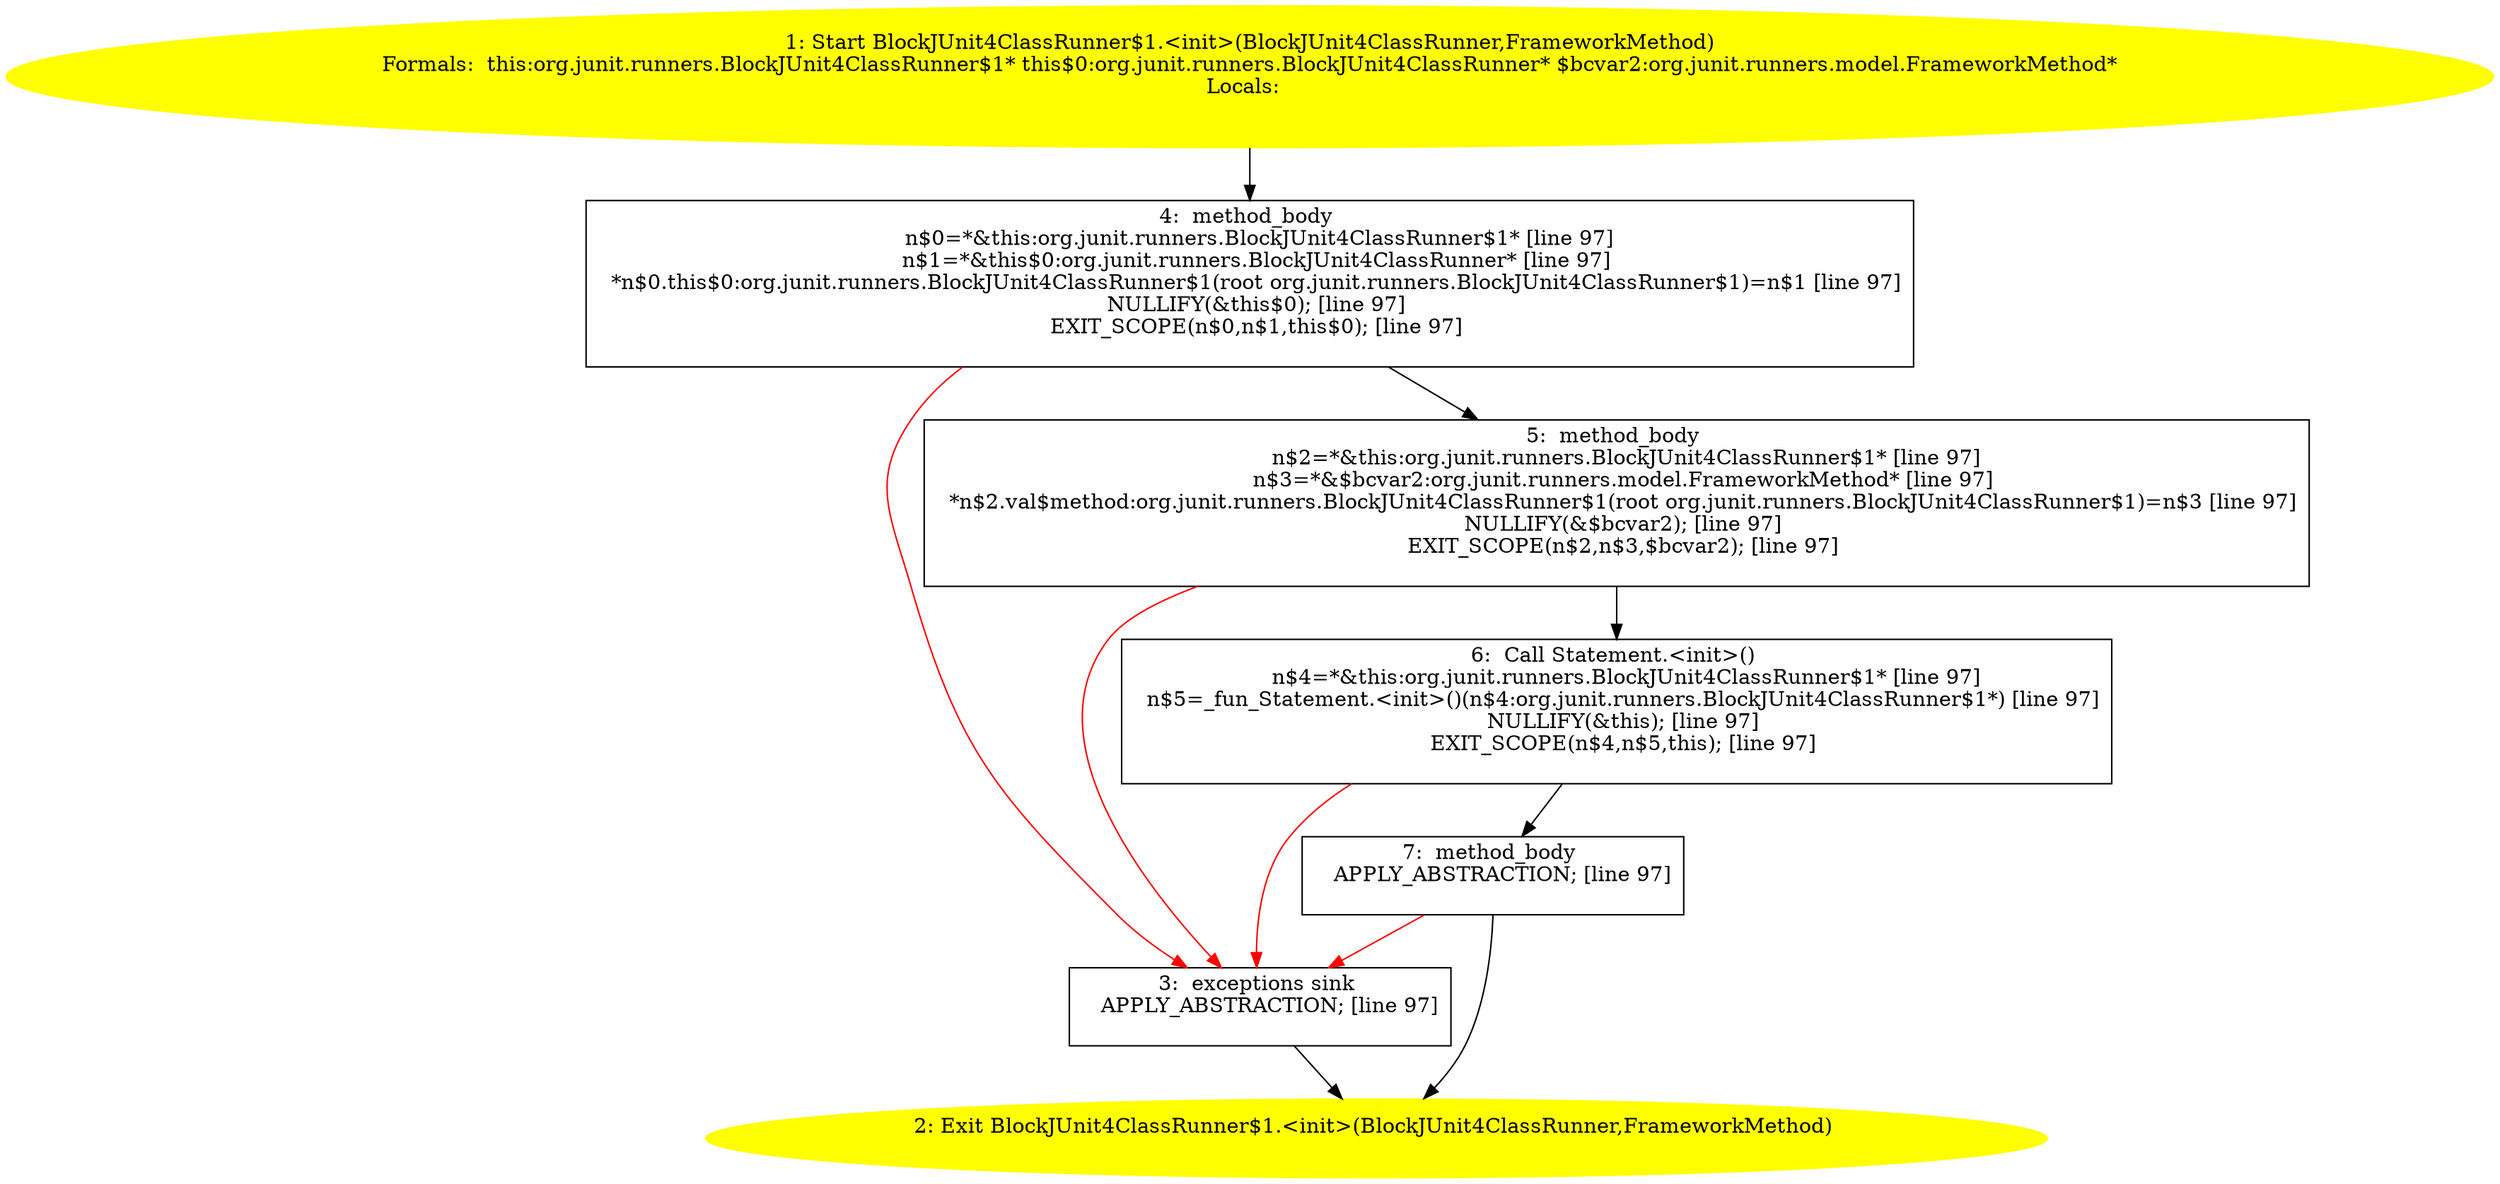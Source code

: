 /* @generated */
digraph cfg {
"org.junit.runners.BlockJUnit4ClassRunner$1.<init>(org.junit.runners.BlockJUnit4ClassRunner,org.junit.a14aea8654937f425fb85dca6c421ea3_1" [label="1: Start BlockJUnit4ClassRunner$1.<init>(BlockJUnit4ClassRunner,FrameworkMethod)\nFormals:  this:org.junit.runners.BlockJUnit4ClassRunner$1* this$0:org.junit.runners.BlockJUnit4ClassRunner* $bcvar2:org.junit.runners.model.FrameworkMethod*\nLocals:  \n  " color=yellow style=filled]
	

	 "org.junit.runners.BlockJUnit4ClassRunner$1.<init>(org.junit.runners.BlockJUnit4ClassRunner,org.junit.a14aea8654937f425fb85dca6c421ea3_1" -> "org.junit.runners.BlockJUnit4ClassRunner$1.<init>(org.junit.runners.BlockJUnit4ClassRunner,org.junit.a14aea8654937f425fb85dca6c421ea3_4" ;
"org.junit.runners.BlockJUnit4ClassRunner$1.<init>(org.junit.runners.BlockJUnit4ClassRunner,org.junit.a14aea8654937f425fb85dca6c421ea3_2" [label="2: Exit BlockJUnit4ClassRunner$1.<init>(BlockJUnit4ClassRunner,FrameworkMethod) \n  " color=yellow style=filled]
	

"org.junit.runners.BlockJUnit4ClassRunner$1.<init>(org.junit.runners.BlockJUnit4ClassRunner,org.junit.a14aea8654937f425fb85dca6c421ea3_3" [label="3:  exceptions sink \n   APPLY_ABSTRACTION; [line 97]\n " shape="box"]
	

	 "org.junit.runners.BlockJUnit4ClassRunner$1.<init>(org.junit.runners.BlockJUnit4ClassRunner,org.junit.a14aea8654937f425fb85dca6c421ea3_3" -> "org.junit.runners.BlockJUnit4ClassRunner$1.<init>(org.junit.runners.BlockJUnit4ClassRunner,org.junit.a14aea8654937f425fb85dca6c421ea3_2" ;
"org.junit.runners.BlockJUnit4ClassRunner$1.<init>(org.junit.runners.BlockJUnit4ClassRunner,org.junit.a14aea8654937f425fb85dca6c421ea3_4" [label="4:  method_body \n   n$0=*&this:org.junit.runners.BlockJUnit4ClassRunner$1* [line 97]\n  n$1=*&this$0:org.junit.runners.BlockJUnit4ClassRunner* [line 97]\n  *n$0.this$0:org.junit.runners.BlockJUnit4ClassRunner$1(root org.junit.runners.BlockJUnit4ClassRunner$1)=n$1 [line 97]\n  NULLIFY(&this$0); [line 97]\n  EXIT_SCOPE(n$0,n$1,this$0); [line 97]\n " shape="box"]
	

	 "org.junit.runners.BlockJUnit4ClassRunner$1.<init>(org.junit.runners.BlockJUnit4ClassRunner,org.junit.a14aea8654937f425fb85dca6c421ea3_4" -> "org.junit.runners.BlockJUnit4ClassRunner$1.<init>(org.junit.runners.BlockJUnit4ClassRunner,org.junit.a14aea8654937f425fb85dca6c421ea3_5" ;
	 "org.junit.runners.BlockJUnit4ClassRunner$1.<init>(org.junit.runners.BlockJUnit4ClassRunner,org.junit.a14aea8654937f425fb85dca6c421ea3_4" -> "org.junit.runners.BlockJUnit4ClassRunner$1.<init>(org.junit.runners.BlockJUnit4ClassRunner,org.junit.a14aea8654937f425fb85dca6c421ea3_3" [color="red" ];
"org.junit.runners.BlockJUnit4ClassRunner$1.<init>(org.junit.runners.BlockJUnit4ClassRunner,org.junit.a14aea8654937f425fb85dca6c421ea3_5" [label="5:  method_body \n   n$2=*&this:org.junit.runners.BlockJUnit4ClassRunner$1* [line 97]\n  n$3=*&$bcvar2:org.junit.runners.model.FrameworkMethod* [line 97]\n  *n$2.val$method:org.junit.runners.BlockJUnit4ClassRunner$1(root org.junit.runners.BlockJUnit4ClassRunner$1)=n$3 [line 97]\n  NULLIFY(&$bcvar2); [line 97]\n  EXIT_SCOPE(n$2,n$3,$bcvar2); [line 97]\n " shape="box"]
	

	 "org.junit.runners.BlockJUnit4ClassRunner$1.<init>(org.junit.runners.BlockJUnit4ClassRunner,org.junit.a14aea8654937f425fb85dca6c421ea3_5" -> "org.junit.runners.BlockJUnit4ClassRunner$1.<init>(org.junit.runners.BlockJUnit4ClassRunner,org.junit.a14aea8654937f425fb85dca6c421ea3_6" ;
	 "org.junit.runners.BlockJUnit4ClassRunner$1.<init>(org.junit.runners.BlockJUnit4ClassRunner,org.junit.a14aea8654937f425fb85dca6c421ea3_5" -> "org.junit.runners.BlockJUnit4ClassRunner$1.<init>(org.junit.runners.BlockJUnit4ClassRunner,org.junit.a14aea8654937f425fb85dca6c421ea3_3" [color="red" ];
"org.junit.runners.BlockJUnit4ClassRunner$1.<init>(org.junit.runners.BlockJUnit4ClassRunner,org.junit.a14aea8654937f425fb85dca6c421ea3_6" [label="6:  Call Statement.<init>() \n   n$4=*&this:org.junit.runners.BlockJUnit4ClassRunner$1* [line 97]\n  n$5=_fun_Statement.<init>()(n$4:org.junit.runners.BlockJUnit4ClassRunner$1*) [line 97]\n  NULLIFY(&this); [line 97]\n  EXIT_SCOPE(n$4,n$5,this); [line 97]\n " shape="box"]
	

	 "org.junit.runners.BlockJUnit4ClassRunner$1.<init>(org.junit.runners.BlockJUnit4ClassRunner,org.junit.a14aea8654937f425fb85dca6c421ea3_6" -> "org.junit.runners.BlockJUnit4ClassRunner$1.<init>(org.junit.runners.BlockJUnit4ClassRunner,org.junit.a14aea8654937f425fb85dca6c421ea3_7" ;
	 "org.junit.runners.BlockJUnit4ClassRunner$1.<init>(org.junit.runners.BlockJUnit4ClassRunner,org.junit.a14aea8654937f425fb85dca6c421ea3_6" -> "org.junit.runners.BlockJUnit4ClassRunner$1.<init>(org.junit.runners.BlockJUnit4ClassRunner,org.junit.a14aea8654937f425fb85dca6c421ea3_3" [color="red" ];
"org.junit.runners.BlockJUnit4ClassRunner$1.<init>(org.junit.runners.BlockJUnit4ClassRunner,org.junit.a14aea8654937f425fb85dca6c421ea3_7" [label="7:  method_body \n   APPLY_ABSTRACTION; [line 97]\n " shape="box"]
	

	 "org.junit.runners.BlockJUnit4ClassRunner$1.<init>(org.junit.runners.BlockJUnit4ClassRunner,org.junit.a14aea8654937f425fb85dca6c421ea3_7" -> "org.junit.runners.BlockJUnit4ClassRunner$1.<init>(org.junit.runners.BlockJUnit4ClassRunner,org.junit.a14aea8654937f425fb85dca6c421ea3_2" ;
	 "org.junit.runners.BlockJUnit4ClassRunner$1.<init>(org.junit.runners.BlockJUnit4ClassRunner,org.junit.a14aea8654937f425fb85dca6c421ea3_7" -> "org.junit.runners.BlockJUnit4ClassRunner$1.<init>(org.junit.runners.BlockJUnit4ClassRunner,org.junit.a14aea8654937f425fb85dca6c421ea3_3" [color="red" ];
}
